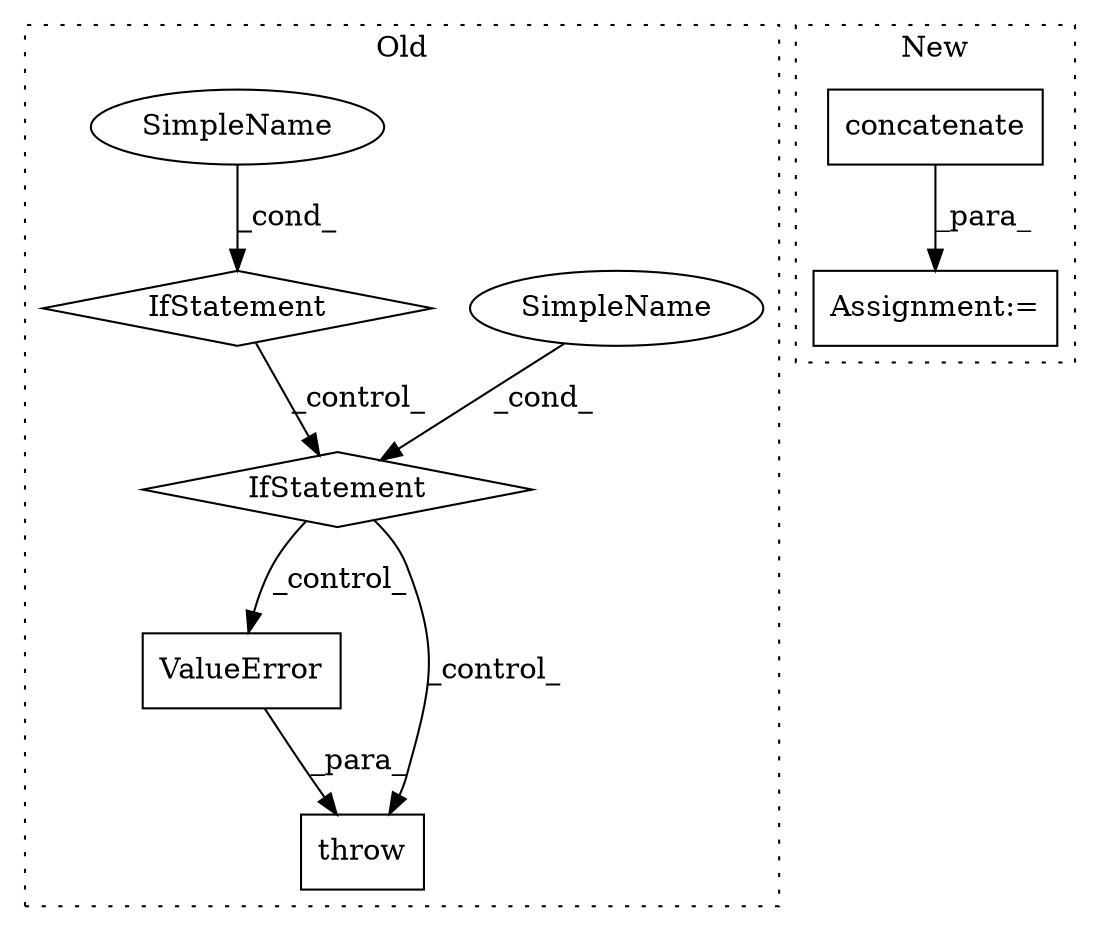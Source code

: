 digraph G {
subgraph cluster0 {
1 [label="ValueError" a="32" s="586,653" l="11,1" shape="box"];
3 [label="IfStatement" a="25" s="556,570" l="4,2" shape="diamond"];
4 [label="SimpleName" a="42" s="" l="" shape="ellipse"];
5 [label="throw" a="53" s="580" l="6" shape="box"];
7 [label="IfStatement" a="25" s="489,504" l="4,2" shape="diamond"];
8 [label="SimpleName" a="42" s="" l="" shape="ellipse"];
label = "Old";
style="dotted";
}
subgraph cluster1 {
2 [label="concatenate" a="32" s="727,770" l="19,1" shape="box"];
6 [label="Assignment:=" a="7" s="720" l="1" shape="box"];
label = "New";
style="dotted";
}
1 -> 5 [label="_para_"];
2 -> 6 [label="_para_"];
3 -> 1 [label="_control_"];
3 -> 5 [label="_control_"];
4 -> 3 [label="_cond_"];
7 -> 3 [label="_control_"];
8 -> 7 [label="_cond_"];
}